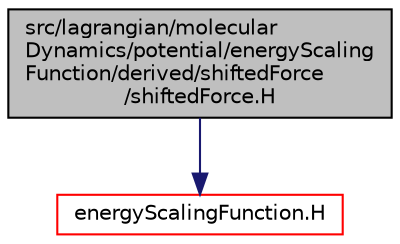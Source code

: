 digraph "src/lagrangian/molecularDynamics/potential/energyScalingFunction/derived/shiftedForce/shiftedForce.H"
{
  bgcolor="transparent";
  edge [fontname="Helvetica",fontsize="10",labelfontname="Helvetica",labelfontsize="10"];
  node [fontname="Helvetica",fontsize="10",shape=record];
  Node1 [label="src/lagrangian/molecular\lDynamics/potential/energyScaling\lFunction/derived/shiftedForce\l/shiftedForce.H",height=0.2,width=0.4,color="black", fillcolor="grey75", style="filled", fontcolor="black"];
  Node1 -> Node2 [color="midnightblue",fontsize="10",style="solid",fontname="Helvetica"];
  Node2 [label="energyScalingFunction.H",height=0.2,width=0.4,color="red",URL="$a07227.html"];
}

